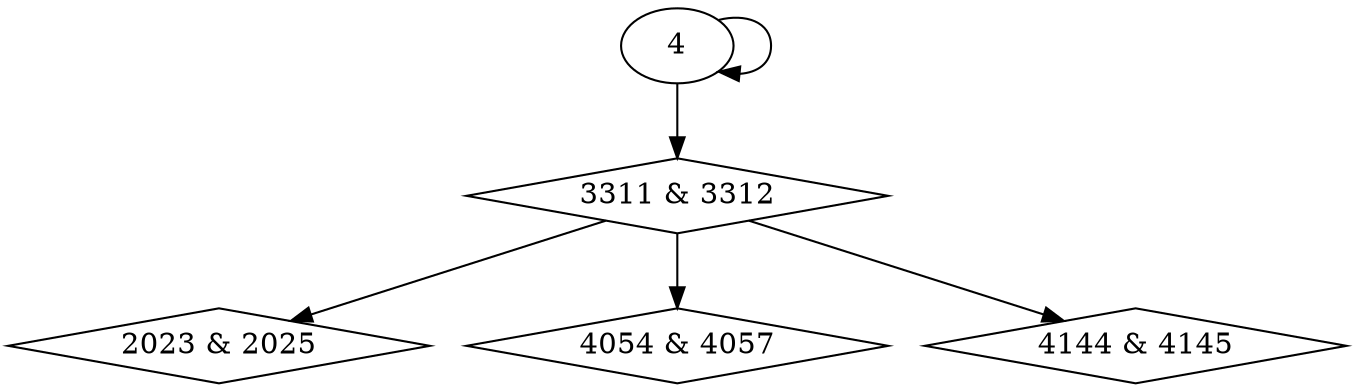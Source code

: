 digraph {
0 [label = "2023 & 2025", shape = diamond];
1 [label = "3311 & 3312", shape = diamond];
2 [label = "4054 & 4057", shape = diamond];
3 [label = "4144 & 4145", shape = diamond];
1 -> 0;
4 -> 1;
1 -> 2;
1 -> 3;
4 -> 4;
}
